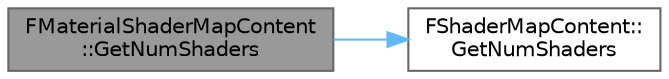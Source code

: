 digraph "FMaterialShaderMapContent::GetNumShaders"
{
 // INTERACTIVE_SVG=YES
 // LATEX_PDF_SIZE
  bgcolor="transparent";
  edge [fontname=Helvetica,fontsize=10,labelfontname=Helvetica,labelfontsize=10];
  node [fontname=Helvetica,fontsize=10,shape=box,height=0.2,width=0.4];
  rankdir="LR";
  Node1 [id="Node000001",label="FMaterialShaderMapContent\l::GetNumShaders",height=0.2,width=0.4,color="gray40", fillcolor="grey60", style="filled", fontcolor="black",tooltip=" "];
  Node1 -> Node2 [id="edge1_Node000001_Node000002",color="steelblue1",style="solid",tooltip=" "];
  Node2 [id="Node000002",label="FShaderMapContent::\lGetNumShaders",height=0.2,width=0.4,color="grey40", fillcolor="white", style="filled",URL="$db/df8/classFShaderMapContent.html#ac959d41a01653682fd406186987b267f",tooltip=" "];
}
